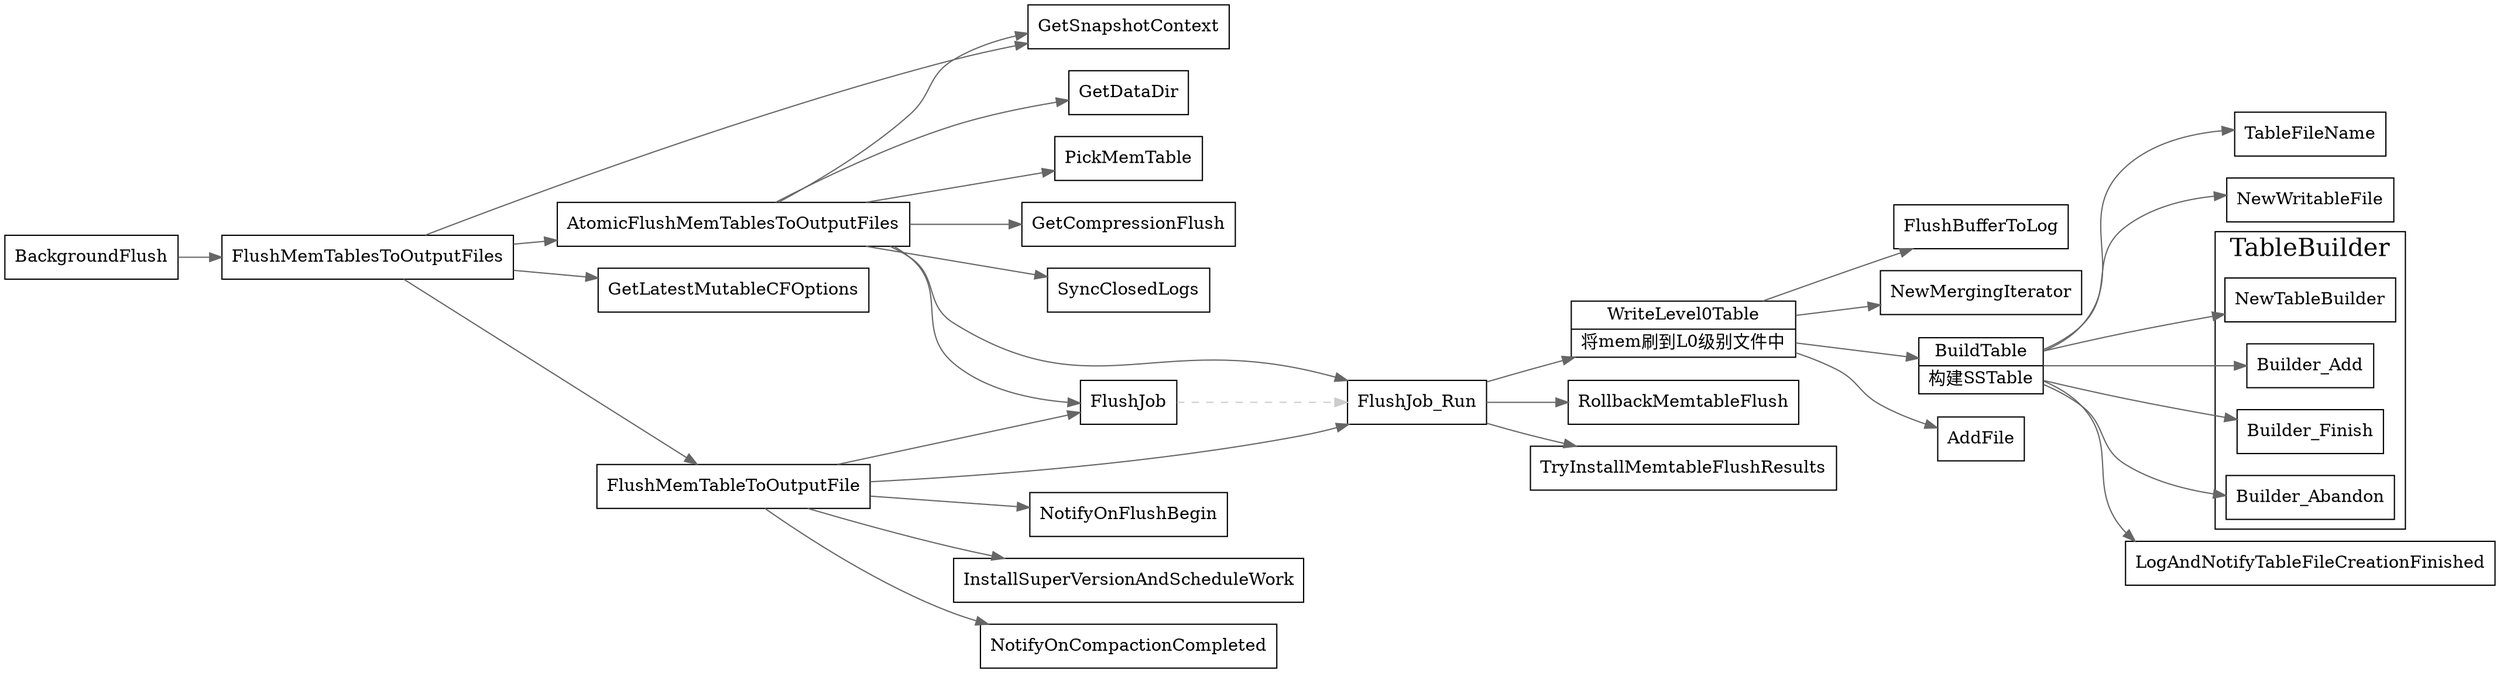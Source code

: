 digraph background_flushtitl {
  node[shape=box];
  edge[color=gray40];
  newrank=true;
  rankdir=LR;
  BackgroundFlush -> {
    FlushMemTablesToOutputFiles;
  }
  FlushMemTablesToOutputFiles -> {
    AtomicFlushMemTablesToOutputFiles;
    GetSnapshotContext;
    GetLatestMutableCFOptions;
    FlushMemTableToOutputFile;
  }

  AtomicFlushMemTablesToOutputFiles -> {
    GetDataDir;
    GetSnapshotContext;
    FlushJob;
    PickMemTable;
    GetCompressionFlush;
    SyncClosedLogs;
    FlushJob_Run
  }

  FlushMemTableToOutputFile -> {
    FlushJob;
    NotifyOnFlushBegin;
    FlushJob_Run;
    InstallSuperVersionAndScheduleWork;
    NotifyOnCompactionCompleted;
  }
  FlushJob -> FlushJob_Run[style=dashed;color=gray80];

  FlushJob_Run -> {
    WriteLevel0Table;
    RollbackMemtableFlush;
    TryInstallMemtableFlushResults;
  }

  WriteLevel0Table[shape="record";
    label="{{
      WriteLevel0Table|
      将mem刷到L0级别文件中\l
    }}";
  ];
  WriteLevel0Table -> {
    FlushBufferToLog;
    NewMergingIterator;
    BuildTable;
    AddFile;
  }

  BuildTable[shape="record";
    label="{{
      BuildTable|
      构建SSTable\l
    }}";
  ];
  BuildTable -> {
    TableFileName;
    NewWritableFile;
    NewTableBuilder;
    Builder_Add;
    Builder_Finish;
    Builder_Abandon;
    LogAndNotifyTableFileCreationFinished;
  }
  subgraph cluster_TableBuilder {
    graph[label="TableBuilder";fontsize=20;];
    NewTableBuilder;
    Builder_Add;
    Builder_Finish;
    Builder_Abandon;
  }
}
